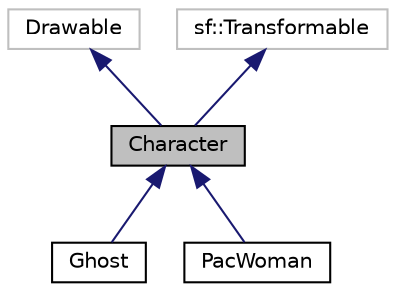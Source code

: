digraph "Character"
{
  edge [fontname="Helvetica",fontsize="10",labelfontname="Helvetica",labelfontsize="10"];
  node [fontname="Helvetica",fontsize="10",shape=record];
  Node0 [label="Character",height=0.2,width=0.4,color="black", fillcolor="grey75", style="filled", fontcolor="black"];
  Node1 -> Node0 [dir="back",color="midnightblue",fontsize="10",style="solid",fontname="Helvetica"];
  Node1 [label="Drawable",height=0.2,width=0.4,color="grey75", fillcolor="white", style="filled"];
  Node2 -> Node0 [dir="back",color="midnightblue",fontsize="10",style="solid",fontname="Helvetica"];
  Node2 [label="sf::Transformable",height=0.2,width=0.4,color="grey75", fillcolor="white", style="filled"];
  Node0 -> Node3 [dir="back",color="midnightblue",fontsize="10",style="solid",fontname="Helvetica"];
  Node3 [label="Ghost",height=0.2,width=0.4,color="black", fillcolor="white", style="filled",URL="$classGhost.html",tooltip="\"Ghost class\"  \"Ghost class with public variables, multiple public states\" "];
  Node0 -> Node4 [dir="back",color="midnightblue",fontsize="10",style="solid",fontname="Helvetica"];
  Node4 [label="PacWoman",height=0.2,width=0.4,color="black", fillcolor="white", style="filled",URL="$classPacWoman.html"];
}

